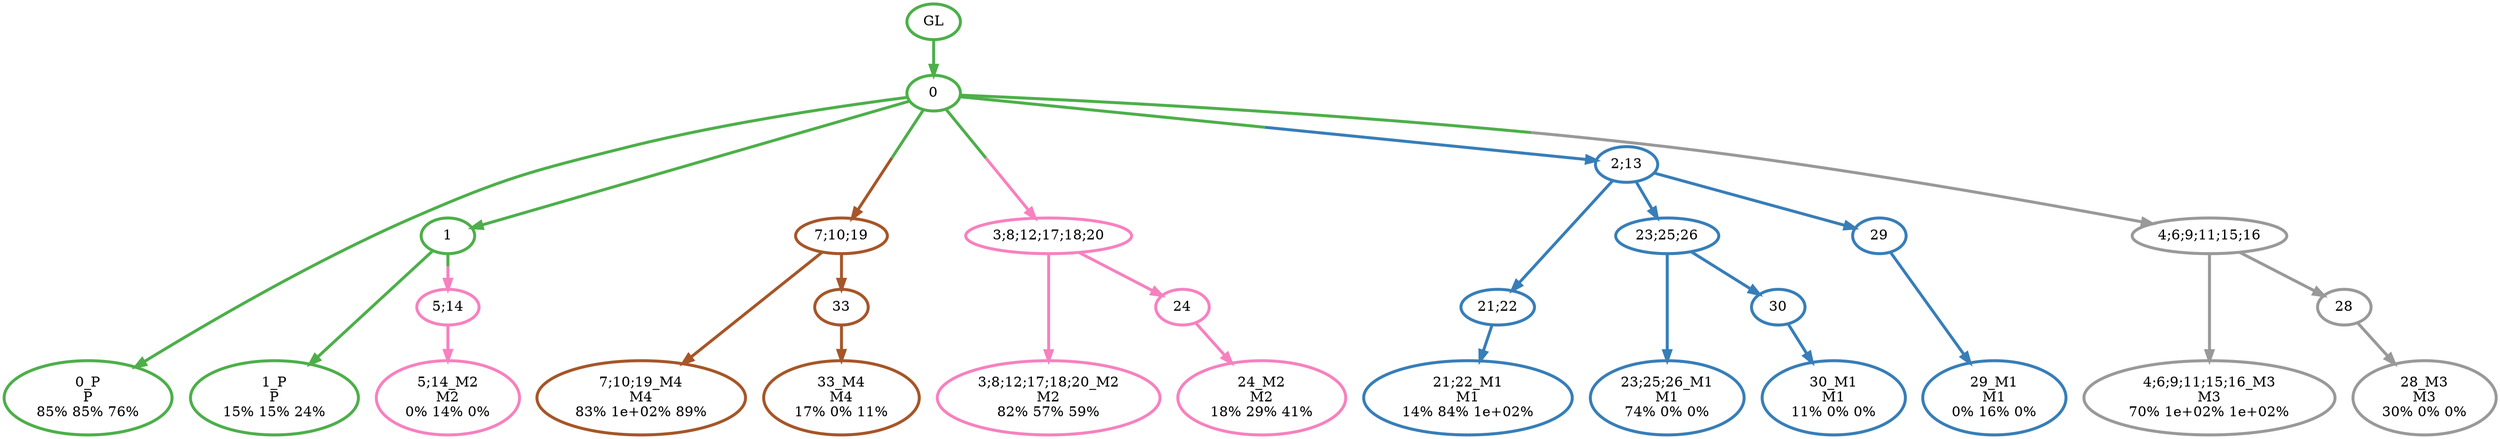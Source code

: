 digraph T {
	{
		rank=same
		25 [penwidth=3,colorscheme=set19,color=3,label="0_P\nP\n85% 85% 76%"]
		23 [penwidth=3,colorscheme=set19,color=3,label="1_P\nP\n15% 15% 24%"]
		21 [penwidth=3,colorscheme=set19,color=2,label="21;22_M1\nM1\n14% 84% 1e+02%"]
		19 [penwidth=3,colorscheme=set19,color=2,label="23;25;26_M1\nM1\n74% 0% 0%"]
		17 [penwidth=3,colorscheme=set19,color=2,label="30_M1\nM1\n11% 0% 0%"]
		15 [penwidth=3,colorscheme=set19,color=2,label="29_M1\nM1\n0% 16% 0%"]
		14 [penwidth=3,colorscheme=set19,color=8,label="5;14_M2\nM2\n0% 14% 0%"]
		13 [penwidth=3,colorscheme=set19,color=8,label="3;8;12;17;18;20_M2\nM2\n82% 57% 59%"]
		11 [penwidth=3,colorscheme=set19,color=8,label="24_M2\nM2\n18% 29% 41%"]
		10 [penwidth=3,colorscheme=set19,color=9,label="4;6;9;11;15;16_M3\nM3\n70% 1e+02% 1e+02%"]
		8 [penwidth=3,colorscheme=set19,color=9,label="28_M3\nM3\n30% 0% 0%"]
		7 [penwidth=3,colorscheme=set19,color=7,label="7;10;19_M4\nM4\n83% 1e+02% 89%"]
		5 [penwidth=3,colorscheme=set19,color=7,label="33_M4\nM4\n17% 0% 11%"]
	}
	27 [penwidth=3,colorscheme=set19,color=3,label="GL"]
	26 [penwidth=3,colorscheme=set19,color=3,label="0"]
	24 [penwidth=3,colorscheme=set19,color=3,label="1"]
	22 [penwidth=3,colorscheme=set19,color=2,label="21;22"]
	20 [penwidth=3,colorscheme=set19,color=2,label="23;25;26"]
	18 [penwidth=3,colorscheme=set19,color=2,label="30"]
	16 [penwidth=3,colorscheme=set19,color=2,label="29"]
	12 [penwidth=3,colorscheme=set19,color=8,label="24"]
	9 [penwidth=3,colorscheme=set19,color=9,label="28"]
	6 [penwidth=3,colorscheme=set19,color=7,label="33"]
	4 [penwidth=3,colorscheme=set19,color=7,label="7;10;19"]
	3 [penwidth=3,colorscheme=set19,color=8,label="5;14"]
	2 [penwidth=3,colorscheme=set19,color=8,label="3;8;12;17;18;20"]
	1 [penwidth=3,colorscheme=set19,color=2,label="2;13"]
	0 [penwidth=3,colorscheme=set19,color=9,label="4;6;9;11;15;16"]
	27 -> 26 [penwidth=3,colorscheme=set19,color=3]
	26 -> 25 [penwidth=3,colorscheme=set19,color=3]
	26 -> 24 [penwidth=3,colorscheme=set19,color=3]
	26 -> 4 [penwidth=3,colorscheme=set19,color="3;0.5:7"]
	26 -> 0 [penwidth=3,colorscheme=set19,color="3;0.5:9"]
	26 -> 2 [penwidth=3,colorscheme=set19,color="3;0.5:8"]
	26 -> 1 [penwidth=3,colorscheme=set19,color="3;0.5:2"]
	24 -> 23 [penwidth=3,colorscheme=set19,color=3]
	24 -> 3 [penwidth=3,colorscheme=set19,color="3;0.5:8"]
	22 -> 21 [penwidth=3,colorscheme=set19,color=2]
	20 -> 19 [penwidth=3,colorscheme=set19,color=2]
	20 -> 18 [penwidth=3,colorscheme=set19,color=2]
	18 -> 17 [penwidth=3,colorscheme=set19,color=2]
	16 -> 15 [penwidth=3,colorscheme=set19,color=2]
	12 -> 11 [penwidth=3,colorscheme=set19,color=8]
	9 -> 8 [penwidth=3,colorscheme=set19,color=9]
	6 -> 5 [penwidth=3,colorscheme=set19,color=7]
	4 -> 7 [penwidth=3,colorscheme=set19,color=7]
	4 -> 6 [penwidth=3,colorscheme=set19,color=7]
	3 -> 14 [penwidth=3,colorscheme=set19,color=8]
	2 -> 13 [penwidth=3,colorscheme=set19,color=8]
	2 -> 12 [penwidth=3,colorscheme=set19,color=8]
	1 -> 22 [penwidth=3,colorscheme=set19,color=2]
	1 -> 20 [penwidth=3,colorscheme=set19,color=2]
	1 -> 16 [penwidth=3,colorscheme=set19,color=2]
	0 -> 10 [penwidth=3,colorscheme=set19,color=9]
	0 -> 9 [penwidth=3,colorscheme=set19,color=9]
}
